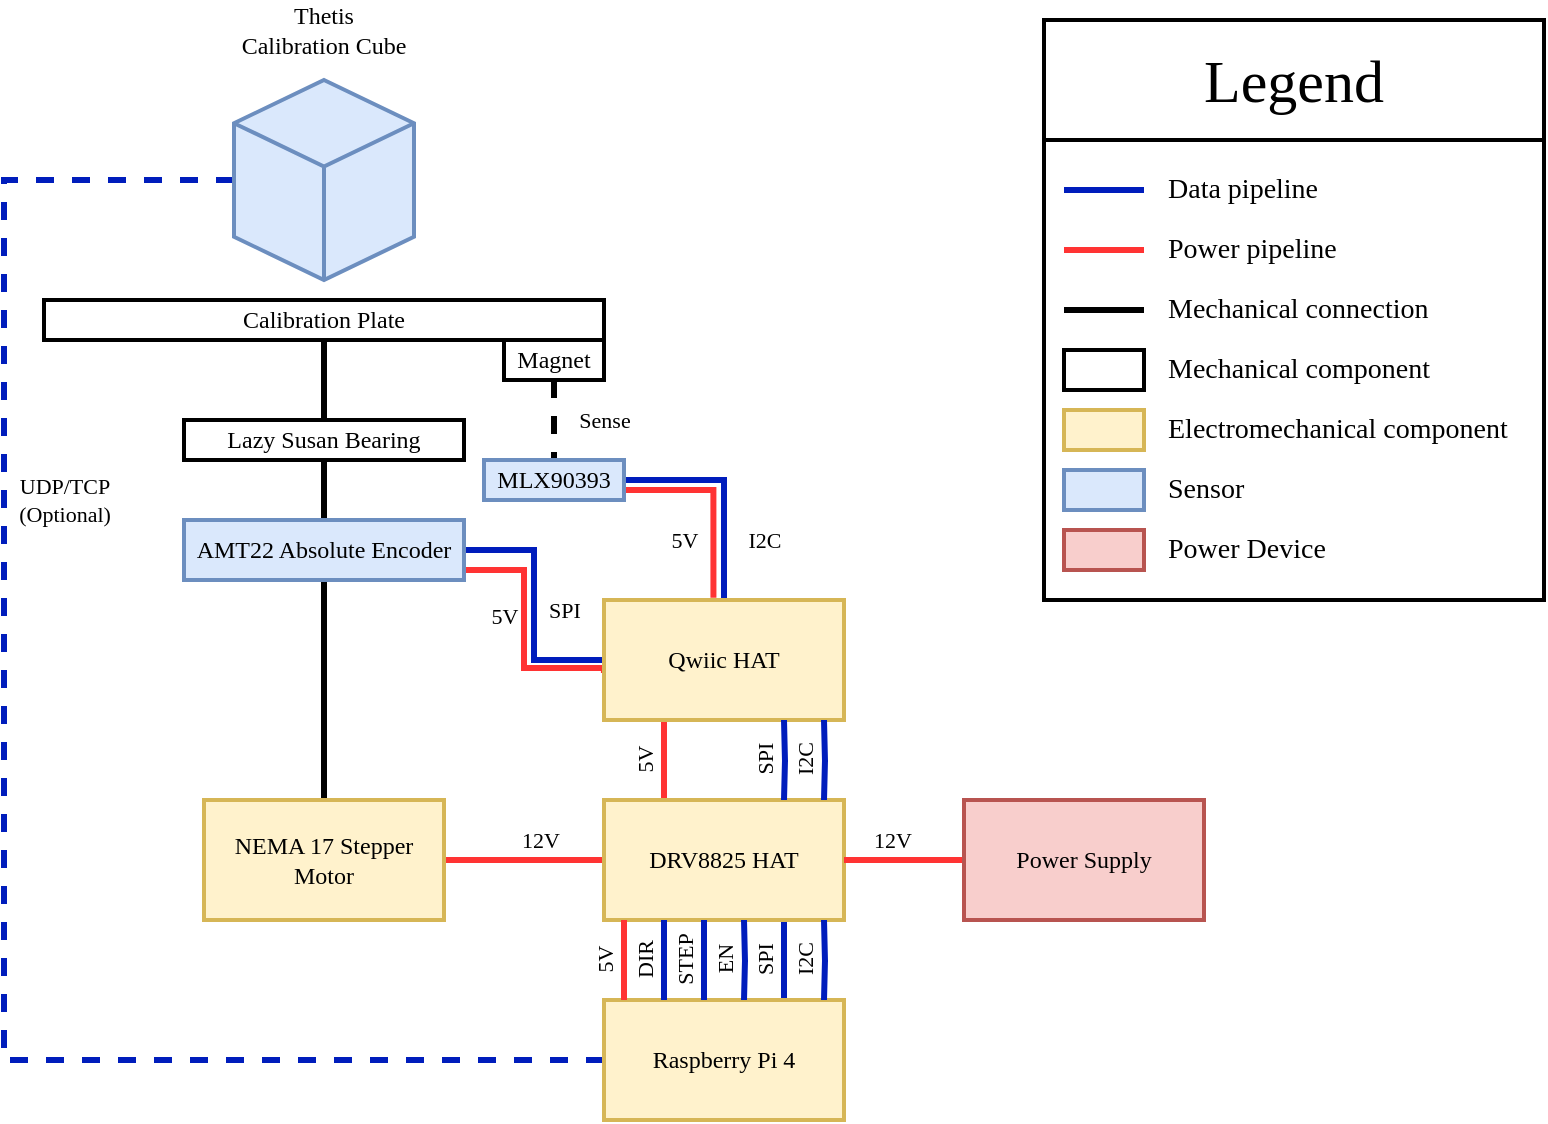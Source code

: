 <mxfile version="21.6.5" type="device" pages="2">
  <diagram id="5zqP1cPBUYEB5b7HEuYu" name="System Block Diagram">
    <mxGraphModel dx="2211" dy="1289" grid="1" gridSize="10" guides="1" tooltips="1" connect="1" arrows="1" fold="1" page="1" pageScale="1" pageWidth="1100" pageHeight="850" math="0" shadow="0">
      <root>
        <mxCell id="0" />
        <mxCell id="1" parent="0" />
        <mxCell id="tOTZb1gv-i5D8va3ve_L-6" style="edgeStyle=orthogonalEdgeStyle;rounded=0;orthogonalLoop=1;jettySize=auto;html=1;exitX=0.5;exitY=0;exitDx=0;exitDy=0;entryX=0.5;entryY=1;entryDx=0;entryDy=0;endArrow=none;endFill=0;strokeWidth=3;fontFamily=CMU Typewriter Text;" parent="1" source="tOTZb1gv-i5D8va3ve_L-1" target="tOTZb1gv-i5D8va3ve_L-4" edge="1">
          <mxGeometry relative="1" as="geometry" />
        </mxCell>
        <mxCell id="tOTZb1gv-i5D8va3ve_L-21" style="edgeStyle=orthogonalEdgeStyle;rounded=0;orthogonalLoop=1;jettySize=auto;html=1;exitX=1;exitY=0.5;exitDx=0;exitDy=0;entryX=0;entryY=0.5;entryDx=0;entryDy=0;endArrow=none;endFill=0;strokeWidth=3;fillColor=#0050ef;strokeColor=#FF3333;fontFamily=CMU Typewriter Text;" parent="1" source="tOTZb1gv-i5D8va3ve_L-1" target="tOTZb1gv-i5D8va3ve_L-14" edge="1">
          <mxGeometry relative="1" as="geometry" />
        </mxCell>
        <mxCell id="tOTZb1gv-i5D8va3ve_L-49" value="12V" style="edgeLabel;html=1;align=center;verticalAlign=middle;resizable=0;points=[];fontFamily=CMU Typewriter Text;" parent="tOTZb1gv-i5D8va3ve_L-21" vertex="1" connectable="0">
          <mxGeometry x="0.193" relative="1" as="geometry">
            <mxPoint y="-10" as="offset" />
          </mxGeometry>
        </mxCell>
        <mxCell id="tOTZb1gv-i5D8va3ve_L-1" value="NEMA 17 Stepper Motor" style="rounded=0;whiteSpace=wrap;html=1;strokeWidth=2;fillColor=#fff2cc;strokeColor=#d6b656;fontFamily=CMU Typewriter Text;" parent="1" vertex="1">
          <mxGeometry x="110" y="410" width="120" height="60" as="geometry" />
        </mxCell>
        <mxCell id="tOTZb1gv-i5D8va3ve_L-31" style="edgeStyle=orthogonalEdgeStyle;rounded=0;orthogonalLoop=1;jettySize=auto;html=1;exitX=0;exitY=0.5;exitDx=0;exitDy=0;exitPerimeter=0;entryX=0;entryY=0.5;entryDx=0;entryDy=0;strokeWidth=3;endArrow=none;endFill=0;dashed=1;fillColor=#0050ef;strokeColor=#001DBC;fontFamily=CMU Typewriter Text;" parent="1" source="tOTZb1gv-i5D8va3ve_L-2" target="tOTZb1gv-i5D8va3ve_L-19" edge="1">
          <mxGeometry relative="1" as="geometry">
            <Array as="points">
              <mxPoint x="10" y="100" />
              <mxPoint x="10" y="540" />
            </Array>
          </mxGeometry>
        </mxCell>
        <mxCell id="tOTZb1gv-i5D8va3ve_L-56" value="UDP/TCP&lt;br&gt;(Optional)" style="edgeLabel;html=1;align=center;verticalAlign=middle;resizable=0;points=[];fontFamily=CMU Typewriter Text;" parent="tOTZb1gv-i5D8va3ve_L-31" vertex="1" connectable="0">
          <mxGeometry x="-0.401" y="1" relative="1" as="geometry">
            <mxPoint x="29" y="19" as="offset" />
          </mxGeometry>
        </mxCell>
        <mxCell id="tOTZb1gv-i5D8va3ve_L-2" value="" style="html=1;whiteSpace=wrap;shape=isoCube2;backgroundOutline=1;isoAngle=15;strokeWidth=2;fillColor=#dae8fc;strokeColor=#6c8ebf;fontFamily=CMU Typewriter Text;" parent="1" vertex="1">
          <mxGeometry x="125" y="50" width="90" height="100" as="geometry" />
        </mxCell>
        <mxCell id="tOTZb1gv-i5D8va3ve_L-3" value="Thetis&lt;br&gt;Calibration Cube" style="text;html=1;strokeColor=none;fillColor=none;align=center;verticalAlign=middle;whiteSpace=wrap;rounded=0;fontFamily=CMU Typewriter Text;" parent="1" vertex="1">
          <mxGeometry x="110" y="10" width="120" height="30" as="geometry" />
        </mxCell>
        <mxCell id="tOTZb1gv-i5D8va3ve_L-4" value="Calibration Plate" style="rounded=0;whiteSpace=wrap;html=1;strokeWidth=2;fontFamily=CMU Typewriter Text;" parent="1" vertex="1">
          <mxGeometry x="30" y="160" width="280" height="20" as="geometry" />
        </mxCell>
        <mxCell id="tOTZb1gv-i5D8va3ve_L-5" value="Lazy Susan Bearing" style="rounded=0;whiteSpace=wrap;html=1;strokeWidth=2;fontFamily=CMU Typewriter Text;" parent="1" vertex="1">
          <mxGeometry x="100" y="220" width="140" height="20" as="geometry" />
        </mxCell>
        <mxCell id="tOTZb1gv-i5D8va3ve_L-10" style="edgeStyle=orthogonalEdgeStyle;rounded=0;orthogonalLoop=1;jettySize=auto;html=1;exitX=0.5;exitY=1;exitDx=0;exitDy=0;entryX=0.5;entryY=0;entryDx=0;entryDy=0;strokeWidth=3;endArrow=none;endFill=0;dashed=1;fontFamily=CMU Typewriter Text;" parent="1" source="tOTZb1gv-i5D8va3ve_L-8" target="tOTZb1gv-i5D8va3ve_L-9" edge="1">
          <mxGeometry relative="1" as="geometry" />
        </mxCell>
        <mxCell id="tOTZb1gv-i5D8va3ve_L-55" value="Sense" style="edgeLabel;html=1;align=center;verticalAlign=middle;resizable=0;points=[];fontFamily=CMU Typewriter Text;" parent="tOTZb1gv-i5D8va3ve_L-10" vertex="1" connectable="0">
          <mxGeometry x="-0.513" y="-1" relative="1" as="geometry">
            <mxPoint x="26" y="10" as="offset" />
          </mxGeometry>
        </mxCell>
        <mxCell id="tOTZb1gv-i5D8va3ve_L-8" value="Magnet" style="rounded=0;whiteSpace=wrap;html=1;strokeWidth=2;fontFamily=CMU Typewriter Text;" parent="1" vertex="1">
          <mxGeometry x="260" y="180" width="50" height="20" as="geometry" />
        </mxCell>
        <mxCell id="tOTZb1gv-i5D8va3ve_L-17" style="edgeStyle=orthogonalEdgeStyle;rounded=0;orthogonalLoop=1;jettySize=auto;html=1;exitX=1;exitY=0.5;exitDx=0;exitDy=0;entryX=0.5;entryY=0;entryDx=0;entryDy=0;strokeWidth=3;endArrow=none;endFill=0;fillColor=#0050ef;strokeColor=#001DBC;fontFamily=CMU Typewriter Text;" parent="1" source="tOTZb1gv-i5D8va3ve_L-9" target="tOTZb1gv-i5D8va3ve_L-15" edge="1">
          <mxGeometry relative="1" as="geometry" />
        </mxCell>
        <mxCell id="tOTZb1gv-i5D8va3ve_L-54" value="I2C" style="edgeLabel;html=1;align=center;verticalAlign=middle;resizable=0;points=[];fontFamily=CMU Typewriter Text;" parent="tOTZb1gv-i5D8va3ve_L-17" vertex="1" connectable="0">
          <mxGeometry x="0.438" y="1" relative="1" as="geometry">
            <mxPoint x="19" y="1" as="offset" />
          </mxGeometry>
        </mxCell>
        <mxCell id="tOTZb1gv-i5D8va3ve_L-27" style="edgeStyle=orthogonalEdgeStyle;rounded=0;orthogonalLoop=1;jettySize=auto;html=1;exitX=1;exitY=0.75;exitDx=0;exitDy=0;entryX=0.456;entryY=-0.018;entryDx=0;entryDy=0;entryPerimeter=0;strokeWidth=3;endArrow=none;endFill=0;strokeColor=#FF3333;fontFamily=CMU Typewriter Text;" parent="1" source="tOTZb1gv-i5D8va3ve_L-9" target="tOTZb1gv-i5D8va3ve_L-15" edge="1">
          <mxGeometry relative="1" as="geometry" />
        </mxCell>
        <mxCell id="tOTZb1gv-i5D8va3ve_L-53" value="5V" style="edgeLabel;html=1;align=center;verticalAlign=middle;resizable=0;points=[];fontFamily=CMU Typewriter Text;" parent="tOTZb1gv-i5D8va3ve_L-27" vertex="1" connectable="0">
          <mxGeometry x="0.407" y="-1" relative="1" as="geometry">
            <mxPoint x="-14" as="offset" />
          </mxGeometry>
        </mxCell>
        <mxCell id="tOTZb1gv-i5D8va3ve_L-9" value="MLX90393" style="rounded=0;whiteSpace=wrap;html=1;strokeWidth=2;fillColor=#dae8fc;strokeColor=#6c8ebf;fontFamily=CMU Typewriter Text;" parent="1" vertex="1">
          <mxGeometry x="250" y="240" width="70" height="20" as="geometry" />
        </mxCell>
        <mxCell id="tOTZb1gv-i5D8va3ve_L-18" style="edgeStyle=orthogonalEdgeStyle;rounded=0;orthogonalLoop=1;jettySize=auto;html=1;exitX=1;exitY=0.5;exitDx=0;exitDy=0;entryX=0;entryY=0.5;entryDx=0;entryDy=0;strokeWidth=3;endArrow=none;endFill=0;fillColor=#0050ef;strokeColor=#001DBC;fontFamily=CMU Typewriter Text;" parent="1" source="tOTZb1gv-i5D8va3ve_L-11" target="tOTZb1gv-i5D8va3ve_L-15" edge="1">
          <mxGeometry relative="1" as="geometry" />
        </mxCell>
        <mxCell id="tOTZb1gv-i5D8va3ve_L-52" value="SPI" style="edgeLabel;html=1;align=center;verticalAlign=middle;resizable=0;points=[];fontFamily=CMU Typewriter Text;" parent="tOTZb1gv-i5D8va3ve_L-18" vertex="1" connectable="0">
          <mxGeometry x="-0.07" y="-1" relative="1" as="geometry">
            <mxPoint x="16" y="7" as="offset" />
          </mxGeometry>
        </mxCell>
        <mxCell id="tOTZb1gv-i5D8va3ve_L-28" style="edgeStyle=orthogonalEdgeStyle;rounded=0;orthogonalLoop=1;jettySize=auto;html=1;exitX=1;exitY=0.75;exitDx=0;exitDy=0;entryX=0.003;entryY=0.609;entryDx=0;entryDy=0;entryPerimeter=0;strokeWidth=3;endArrow=none;endFill=0;strokeColor=#FF3333;fontFamily=CMU Typewriter Text;" parent="1" edge="1">
          <mxGeometry relative="1" as="geometry">
            <mxPoint x="239.6" y="295" as="sourcePoint" />
            <mxPoint x="309.96" y="346.54" as="targetPoint" />
            <Array as="points">
              <mxPoint x="270" y="295" />
              <mxPoint x="270" y="344" />
              <mxPoint x="310" y="344" />
            </Array>
          </mxGeometry>
        </mxCell>
        <mxCell id="tOTZb1gv-i5D8va3ve_L-51" value="5V" style="edgeLabel;html=1;align=center;verticalAlign=middle;resizable=0;points=[];fontFamily=CMU Typewriter Text;" parent="tOTZb1gv-i5D8va3ve_L-28" vertex="1" connectable="0">
          <mxGeometry x="-0.12" y="1" relative="1" as="geometry">
            <mxPoint x="-11" as="offset" />
          </mxGeometry>
        </mxCell>
        <mxCell id="tOTZb1gv-i5D8va3ve_L-11" value="AMT22 Absolute Encoder" style="rounded=0;whiteSpace=wrap;html=1;strokeWidth=2;fillColor=#dae8fc;strokeColor=#6c8ebf;fontFamily=CMU Typewriter Text;" parent="1" vertex="1">
          <mxGeometry x="100" y="270" width="140" height="30" as="geometry" />
        </mxCell>
        <mxCell id="tOTZb1gv-i5D8va3ve_L-26" style="edgeStyle=orthogonalEdgeStyle;rounded=0;orthogonalLoop=1;jettySize=auto;html=1;exitX=0.75;exitY=1;exitDx=0;exitDy=0;entryX=0.75;entryY=0;entryDx=0;entryDy=0;strokeWidth=3;endArrow=none;endFill=0;fillColor=#0050ef;strokeColor=#001DBC;fontFamily=CMU Typewriter Text;" parent="1" source="tOTZb1gv-i5D8va3ve_L-14" target="tOTZb1gv-i5D8va3ve_L-19" edge="1">
          <mxGeometry relative="1" as="geometry" />
        </mxCell>
        <mxCell id="tOTZb1gv-i5D8va3ve_L-33" value="SPI" style="edgeLabel;html=1;align=center;verticalAlign=middle;resizable=0;points=[];rotation=-90;fontFamily=CMU Typewriter Text;" parent="tOTZb1gv-i5D8va3ve_L-26" vertex="1" connectable="0">
          <mxGeometry x="-0.445" relative="1" as="geometry">
            <mxPoint x="-10" y="9" as="offset" />
          </mxGeometry>
        </mxCell>
        <mxCell id="tOTZb1gv-i5D8va3ve_L-29" style="edgeStyle=orthogonalEdgeStyle;rounded=0;orthogonalLoop=1;jettySize=auto;html=1;exitX=0.25;exitY=0;exitDx=0;exitDy=0;entryX=0.25;entryY=1;entryDx=0;entryDy=0;strokeWidth=3;endArrow=none;endFill=0;fillColor=#a20025;strokeColor=#FF3333;fontFamily=CMU Typewriter Text;" parent="1" source="tOTZb1gv-i5D8va3ve_L-14" target="tOTZb1gv-i5D8va3ve_L-15" edge="1">
          <mxGeometry relative="1" as="geometry" />
        </mxCell>
        <mxCell id="tOTZb1gv-i5D8va3ve_L-50" value="5V" style="edgeLabel;html=1;align=center;verticalAlign=middle;resizable=0;points=[];rotation=-90;fontFamily=CMU Typewriter Text;" parent="tOTZb1gv-i5D8va3ve_L-29" vertex="1" connectable="0">
          <mxGeometry x="0.392" relative="1" as="geometry">
            <mxPoint x="-10" y="8" as="offset" />
          </mxGeometry>
        </mxCell>
        <mxCell id="tOTZb1gv-i5D8va3ve_L-14" value="DRV8825 HAT" style="rounded=0;whiteSpace=wrap;html=1;strokeWidth=2;fillColor=#fff2cc;strokeColor=#d6b656;fontFamily=CMU Typewriter Text;" parent="1" vertex="1">
          <mxGeometry x="310" y="410" width="120" height="60" as="geometry" />
        </mxCell>
        <mxCell id="tOTZb1gv-i5D8va3ve_L-15" value="Qwiic HAT" style="rounded=0;whiteSpace=wrap;html=1;strokeWidth=2;fillColor=#fff2cc;strokeColor=#d6b656;fontFamily=CMU Typewriter Text;" parent="1" vertex="1">
          <mxGeometry x="310" y="310" width="120" height="60" as="geometry" />
        </mxCell>
        <mxCell id="tOTZb1gv-i5D8va3ve_L-19" value="Raspberry Pi 4" style="rounded=0;whiteSpace=wrap;html=1;strokeWidth=2;fillColor=#fff2cc;strokeColor=#d6b656;fontFamily=CMU Typewriter Text;" parent="1" vertex="1">
          <mxGeometry x="310" y="510" width="120" height="60" as="geometry" />
        </mxCell>
        <mxCell id="tOTZb1gv-i5D8va3ve_L-23" style="edgeStyle=orthogonalEdgeStyle;rounded=0;orthogonalLoop=1;jettySize=auto;html=1;exitX=0;exitY=0.5;exitDx=0;exitDy=0;entryX=1;entryY=0.5;entryDx=0;entryDy=0;endArrow=none;endFill=0;strokeWidth=3;strokeColor=#FF3333;fontFamily=CMU Typewriter Text;" parent="1" source="tOTZb1gv-i5D8va3ve_L-22" target="tOTZb1gv-i5D8va3ve_L-14" edge="1">
          <mxGeometry relative="1" as="geometry" />
        </mxCell>
        <mxCell id="tOTZb1gv-i5D8va3ve_L-48" value="12V" style="edgeLabel;html=1;align=center;verticalAlign=middle;resizable=0;points=[];fontFamily=CMU Typewriter Text;" parent="tOTZb1gv-i5D8va3ve_L-23" vertex="1" connectable="0">
          <mxGeometry x="0.194" relative="1" as="geometry">
            <mxPoint y="-10" as="offset" />
          </mxGeometry>
        </mxCell>
        <mxCell id="tOTZb1gv-i5D8va3ve_L-22" value="Power Supply" style="rounded=0;whiteSpace=wrap;html=1;strokeWidth=2;fillColor=#f8cecc;strokeColor=#b85450;fontFamily=CMU Typewriter Text;" parent="1" vertex="1">
          <mxGeometry x="490" y="410" width="120" height="60" as="geometry" />
        </mxCell>
        <mxCell id="tOTZb1gv-i5D8va3ve_L-34" style="edgeStyle=orthogonalEdgeStyle;rounded=0;orthogonalLoop=1;jettySize=auto;html=1;exitX=0.75;exitY=1;exitDx=0;exitDy=0;entryX=0.75;entryY=0;entryDx=0;entryDy=0;strokeWidth=3;endArrow=none;endFill=0;fillColor=#0050ef;strokeColor=#001DBC;fontFamily=CMU Typewriter Text;" parent="1" edge="1">
          <mxGeometry relative="1" as="geometry">
            <mxPoint x="380" y="470" as="sourcePoint" />
            <mxPoint x="380" y="510" as="targetPoint" />
          </mxGeometry>
        </mxCell>
        <mxCell id="tOTZb1gv-i5D8va3ve_L-35" value="EN" style="edgeLabel;html=1;align=center;verticalAlign=middle;resizable=0;points=[];rotation=-90;fontFamily=CMU Typewriter Text;" parent="tOTZb1gv-i5D8va3ve_L-34" vertex="1" connectable="0">
          <mxGeometry x="-0.445" relative="1" as="geometry">
            <mxPoint x="-10" y="9" as="offset" />
          </mxGeometry>
        </mxCell>
        <mxCell id="tOTZb1gv-i5D8va3ve_L-36" style="edgeStyle=orthogonalEdgeStyle;rounded=0;orthogonalLoop=1;jettySize=auto;html=1;exitX=0.75;exitY=1;exitDx=0;exitDy=0;entryX=0.75;entryY=0;entryDx=0;entryDy=0;strokeWidth=3;endArrow=none;endFill=0;fillColor=#0050ef;strokeColor=#001DBC;fontFamily=CMU Typewriter Text;" parent="1" edge="1">
          <mxGeometry relative="1" as="geometry">
            <mxPoint x="360" y="470" as="sourcePoint" />
            <mxPoint x="360" y="510" as="targetPoint" />
            <Array as="points">
              <mxPoint x="360" y="490" />
              <mxPoint x="360" y="490" />
            </Array>
          </mxGeometry>
        </mxCell>
        <mxCell id="tOTZb1gv-i5D8va3ve_L-37" value="STEP" style="edgeLabel;html=1;align=center;verticalAlign=middle;resizable=0;points=[];rotation=-90;fontFamily=CMU Typewriter Text;" parent="tOTZb1gv-i5D8va3ve_L-36" vertex="1" connectable="0">
          <mxGeometry x="-0.445" relative="1" as="geometry">
            <mxPoint x="-10" y="9" as="offset" />
          </mxGeometry>
        </mxCell>
        <mxCell id="tOTZb1gv-i5D8va3ve_L-38" style="edgeStyle=orthogonalEdgeStyle;rounded=0;orthogonalLoop=1;jettySize=auto;html=1;exitX=0.75;exitY=1;exitDx=0;exitDy=0;entryX=0.75;entryY=0;entryDx=0;entryDy=0;strokeWidth=3;endArrow=none;endFill=0;fillColor=#0050ef;strokeColor=#001DBC;fontFamily=CMU Typewriter Text;" parent="1" edge="1">
          <mxGeometry relative="1" as="geometry">
            <mxPoint x="420" y="470" as="sourcePoint" />
            <mxPoint x="420" y="510" as="targetPoint" />
          </mxGeometry>
        </mxCell>
        <mxCell id="tOTZb1gv-i5D8va3ve_L-39" value="I2C" style="edgeLabel;html=1;align=center;verticalAlign=middle;resizable=0;points=[];rotation=-90;fontFamily=CMU Typewriter Text;" parent="tOTZb1gv-i5D8va3ve_L-38" vertex="1" connectable="0">
          <mxGeometry x="-0.445" relative="1" as="geometry">
            <mxPoint x="-10" y="9" as="offset" />
          </mxGeometry>
        </mxCell>
        <mxCell id="tOTZb1gv-i5D8va3ve_L-40" style="edgeStyle=orthogonalEdgeStyle;rounded=0;orthogonalLoop=1;jettySize=auto;html=1;exitX=0.75;exitY=1;exitDx=0;exitDy=0;entryX=0.75;entryY=0;entryDx=0;entryDy=0;strokeWidth=3;endArrow=none;endFill=0;fillColor=#0050ef;strokeColor=#001DBC;fontFamily=CMU Typewriter Text;" parent="1" edge="1">
          <mxGeometry relative="1" as="geometry">
            <mxPoint x="340" y="470" as="sourcePoint" />
            <mxPoint x="340" y="510" as="targetPoint" />
            <Array as="points">
              <mxPoint x="340" y="490" />
              <mxPoint x="340" y="490" />
            </Array>
          </mxGeometry>
        </mxCell>
        <mxCell id="tOTZb1gv-i5D8va3ve_L-41" value="DIR" style="edgeLabel;html=1;align=center;verticalAlign=middle;resizable=0;points=[];rotation=-90;fontFamily=CMU Typewriter Text;" parent="tOTZb1gv-i5D8va3ve_L-40" vertex="1" connectable="0">
          <mxGeometry x="-0.445" relative="1" as="geometry">
            <mxPoint x="-10" y="9" as="offset" />
          </mxGeometry>
        </mxCell>
        <mxCell id="tOTZb1gv-i5D8va3ve_L-42" style="edgeStyle=orthogonalEdgeStyle;rounded=0;orthogonalLoop=1;jettySize=auto;html=1;exitX=0.75;exitY=1;exitDx=0;exitDy=0;entryX=0.75;entryY=0;entryDx=0;entryDy=0;strokeWidth=3;endArrow=none;endFill=0;fillColor=#0050ef;strokeColor=#FF3333;fontFamily=CMU Typewriter Text;" parent="1" edge="1">
          <mxGeometry relative="1" as="geometry">
            <mxPoint x="320" y="470" as="sourcePoint" />
            <mxPoint x="320" y="510" as="targetPoint" />
            <Array as="points">
              <mxPoint x="320" y="490" />
              <mxPoint x="320" y="490" />
            </Array>
          </mxGeometry>
        </mxCell>
        <mxCell id="tOTZb1gv-i5D8va3ve_L-43" value="5V" style="edgeLabel;html=1;align=center;verticalAlign=middle;resizable=0;points=[];rotation=-90;fontFamily=CMU Typewriter Text;" parent="tOTZb1gv-i5D8va3ve_L-42" vertex="1" connectable="0">
          <mxGeometry x="-0.445" relative="1" as="geometry">
            <mxPoint x="-10" y="9" as="offset" />
          </mxGeometry>
        </mxCell>
        <mxCell id="tOTZb1gv-i5D8va3ve_L-44" style="edgeStyle=orthogonalEdgeStyle;rounded=0;orthogonalLoop=1;jettySize=auto;html=1;exitX=0.75;exitY=1;exitDx=0;exitDy=0;entryX=0.75;entryY=0;entryDx=0;entryDy=0;strokeWidth=3;endArrow=none;endFill=0;fillColor=#0050ef;strokeColor=#001DBC;fontFamily=CMU Typewriter Text;" parent="1" edge="1">
          <mxGeometry relative="1" as="geometry">
            <mxPoint x="420" y="370" as="sourcePoint" />
            <mxPoint x="420" y="410" as="targetPoint" />
          </mxGeometry>
        </mxCell>
        <mxCell id="tOTZb1gv-i5D8va3ve_L-45" value="I2C" style="edgeLabel;html=1;align=center;verticalAlign=middle;resizable=0;points=[];rotation=-90;fontFamily=CMU Typewriter Text;" parent="tOTZb1gv-i5D8va3ve_L-44" vertex="1" connectable="0">
          <mxGeometry x="-0.445" relative="1" as="geometry">
            <mxPoint x="-10" y="9" as="offset" />
          </mxGeometry>
        </mxCell>
        <mxCell id="tOTZb1gv-i5D8va3ve_L-46" style="edgeStyle=orthogonalEdgeStyle;rounded=0;orthogonalLoop=1;jettySize=auto;html=1;exitX=0.75;exitY=1;exitDx=0;exitDy=0;entryX=0.75;entryY=0;entryDx=0;entryDy=0;strokeWidth=3;endArrow=none;endFill=0;fillColor=#0050ef;strokeColor=#001DBC;fontFamily=CMU Typewriter Text;" parent="1" edge="1">
          <mxGeometry relative="1" as="geometry">
            <mxPoint x="400" y="370" as="sourcePoint" />
            <mxPoint x="400" y="410" as="targetPoint" />
          </mxGeometry>
        </mxCell>
        <mxCell id="tOTZb1gv-i5D8va3ve_L-47" value="SPI" style="edgeLabel;html=1;align=center;verticalAlign=middle;resizable=0;points=[];rotation=-90;fontFamily=CMU Typewriter Text;" parent="tOTZb1gv-i5D8va3ve_L-46" vertex="1" connectable="0">
          <mxGeometry x="-0.445" relative="1" as="geometry">
            <mxPoint x="-10" y="9" as="offset" />
          </mxGeometry>
        </mxCell>
        <mxCell id="0twQuyHkZJd6qWiMJnPO-1" value="" style="rounded=0;whiteSpace=wrap;html=1;strokeWidth=2;fontFamily=CMU Typewriter Text;" parent="1" vertex="1">
          <mxGeometry x="530" y="20" width="250" height="290" as="geometry" />
        </mxCell>
        <mxCell id="0twQuyHkZJd6qWiMJnPO-2" value="&lt;font style=&quot;font-size: 30px;&quot;&gt;Legend&lt;/font&gt;" style="rounded=0;whiteSpace=wrap;html=1;strokeWidth=2;fontFamily=CMU Typewriter Text;" parent="1" vertex="1">
          <mxGeometry x="530" y="20" width="250" height="60" as="geometry" />
        </mxCell>
        <mxCell id="0twQuyHkZJd6qWiMJnPO-3" style="rounded=0;orthogonalLoop=1;jettySize=auto;html=1;exitX=0.056;exitY=0.167;exitDx=0;exitDy=0;entryX=0.167;entryY=0.167;entryDx=0;entryDy=0;strokeWidth=3;exitPerimeter=0;entryPerimeter=0;fillColor=#0050ef;strokeColor=#001DBC;fontFamily=CMU Typewriter Text;endArrow=none;endFill=0;" parent="1" edge="1">
          <mxGeometry relative="1" as="geometry">
            <mxPoint x="540" y="105" as="sourcePoint" />
            <mxPoint x="580.0" y="105" as="targetPoint" />
          </mxGeometry>
        </mxCell>
        <mxCell id="0twQuyHkZJd6qWiMJnPO-4" value="&lt;font style=&quot;font-size: 14px;&quot;&gt;Data pipeline&lt;/font&gt;" style="text;html=1;strokeColor=none;fillColor=none;align=left;verticalAlign=middle;whiteSpace=wrap;rounded=0;fontFamily=CMU Typewriter Text;" parent="1" vertex="1">
          <mxGeometry x="590" y="90" width="190" height="30" as="geometry" />
        </mxCell>
        <mxCell id="0twQuyHkZJd6qWiMJnPO-7" style="rounded=0;orthogonalLoop=1;jettySize=auto;html=1;exitX=0.056;exitY=0.167;exitDx=0;exitDy=0;entryX=0.167;entryY=0.167;entryDx=0;entryDy=0;strokeWidth=3;exitPerimeter=0;entryPerimeter=0;fillColor=#60a917;strokeColor=#FF3333;endArrow=none;endFill=0;fontFamily=CMU Typewriter Text;" parent="1" edge="1">
          <mxGeometry relative="1" as="geometry">
            <mxPoint x="540" y="135" as="sourcePoint" />
            <mxPoint x="580" y="135" as="targetPoint" />
          </mxGeometry>
        </mxCell>
        <mxCell id="0twQuyHkZJd6qWiMJnPO-8" value="&lt;span style=&quot;font-size: 14px;&quot;&gt;Power pipeline&lt;/span&gt;" style="text;html=1;strokeColor=none;fillColor=none;align=left;verticalAlign=middle;whiteSpace=wrap;rounded=0;fontFamily=CMU Typewriter Text;" parent="1" vertex="1">
          <mxGeometry x="590" y="120" width="190" height="30" as="geometry" />
        </mxCell>
        <mxCell id="0twQuyHkZJd6qWiMJnPO-9" style="rounded=0;orthogonalLoop=1;jettySize=auto;html=1;exitX=0.056;exitY=0.167;exitDx=0;exitDy=0;entryX=0.167;entryY=0.167;entryDx=0;entryDy=0;strokeWidth=3;exitPerimeter=0;entryPerimeter=0;fillColor=#60a917;strokeColor=#000000;endArrow=none;endFill=0;fontFamily=CMU Typewriter Text;" parent="1" edge="1">
          <mxGeometry relative="1" as="geometry">
            <mxPoint x="540" y="165" as="sourcePoint" />
            <mxPoint x="580" y="165" as="targetPoint" />
          </mxGeometry>
        </mxCell>
        <mxCell id="0twQuyHkZJd6qWiMJnPO-10" value="&lt;font style=&quot;font-size: 14px;&quot;&gt;Mechanical connection&lt;/font&gt;" style="text;html=1;strokeColor=none;fillColor=none;align=left;verticalAlign=middle;whiteSpace=wrap;rounded=0;fontFamily=CMU Typewriter Text;" parent="1" vertex="1">
          <mxGeometry x="590" y="150" width="190" height="30" as="geometry" />
        </mxCell>
        <mxCell id="0twQuyHkZJd6qWiMJnPO-12" value="&lt;font style=&quot;font-size: 14px;&quot;&gt;Electromechanical component&lt;/font&gt;" style="text;html=1;strokeColor=none;fillColor=none;align=left;verticalAlign=middle;whiteSpace=wrap;rounded=0;fontFamily=CMU Typewriter Text;" parent="1" vertex="1">
          <mxGeometry x="590" y="210" width="190" height="30" as="geometry" />
        </mxCell>
        <mxCell id="0twQuyHkZJd6qWiMJnPO-14" value="&lt;font style=&quot;font-size: 14px;&quot;&gt;Sensor&lt;/font&gt;" style="text;html=1;strokeColor=none;fillColor=none;align=left;verticalAlign=middle;whiteSpace=wrap;rounded=0;fontFamily=CMU Typewriter Text;" parent="1" vertex="1">
          <mxGeometry x="590" y="240" width="190" height="30" as="geometry" />
        </mxCell>
        <mxCell id="0twQuyHkZJd6qWiMJnPO-15" value="" style="rounded=0;whiteSpace=wrap;html=1;fontFamily=CMU Typewriter Text;strokeWidth=2;fillColor=#f8cecc;strokeColor=#b85450;" parent="1" vertex="1">
          <mxGeometry x="540" y="275" width="40" height="20" as="geometry" />
        </mxCell>
        <mxCell id="0twQuyHkZJd6qWiMJnPO-16" value="&lt;font style=&quot;font-size: 14px;&quot;&gt;Power Device&lt;/font&gt;" style="text;html=1;strokeColor=none;fillColor=none;align=left;verticalAlign=middle;whiteSpace=wrap;rounded=0;fontFamily=CMU Typewriter Text;" parent="1" vertex="1">
          <mxGeometry x="590" y="270" width="190" height="30" as="geometry" />
        </mxCell>
        <mxCell id="0twQuyHkZJd6qWiMJnPO-18" value="" style="rounded=0;whiteSpace=wrap;html=1;fontFamily=CMU Typewriter Text;strokeWidth=2;fillColor=#dae8fc;strokeColor=#6c8ebf;" parent="1" vertex="1">
          <mxGeometry x="540" y="245" width="40" height="20" as="geometry" />
        </mxCell>
        <mxCell id="0twQuyHkZJd6qWiMJnPO-19" value="" style="rounded=0;whiteSpace=wrap;html=1;fontFamily=CMU Typewriter Text;strokeWidth=2;fillColor=#fff2cc;strokeColor=#d6b656;" parent="1" vertex="1">
          <mxGeometry x="540" y="215" width="40" height="20" as="geometry" />
        </mxCell>
        <mxCell id="0twQuyHkZJd6qWiMJnPO-21" value="" style="rounded=0;whiteSpace=wrap;html=1;fontFamily=CMU Typewriter Text;strokeWidth=2;" parent="1" vertex="1">
          <mxGeometry x="540" y="185" width="40" height="20" as="geometry" />
        </mxCell>
        <mxCell id="0twQuyHkZJd6qWiMJnPO-22" value="&lt;span style=&quot;font-size: 14px;&quot;&gt;Mechanical component&lt;/span&gt;" style="text;html=1;strokeColor=none;fillColor=none;align=left;verticalAlign=middle;whiteSpace=wrap;rounded=0;fontFamily=CMU Typewriter Text;" parent="1" vertex="1">
          <mxGeometry x="590" y="180" width="190" height="30" as="geometry" />
        </mxCell>
      </root>
    </mxGraphModel>
  </diagram>
  <diagram name="ROS Architecture" id="WmgwrJzL_DIjoPacxGYn">
    <mxGraphModel dx="1548" dy="902" grid="1" gridSize="10" guides="1" tooltips="1" connect="1" arrows="1" fold="1" page="1" pageScale="1" pageWidth="1100" pageHeight="850" math="0" shadow="0">
      <root>
        <mxCell id="0" />
        <mxCell id="1" parent="0" />
        <mxCell id="5c4M8HBMnXqBhfR9mkvd-1" value="xioAPI-compatible Device" style="rounded=0;whiteSpace=wrap;html=1;fontFamily=CMU Typewriter Text;strokeWidth=2;" parent="1" vertex="1">
          <mxGeometry x="55" y="30" width="120" height="60" as="geometry" />
        </mxCell>
        <mxCell id="5c4M8HBMnXqBhfR9mkvd-32" style="edgeStyle=orthogonalEdgeStyle;rounded=0;orthogonalLoop=1;jettySize=auto;html=1;exitX=0.5;exitY=1;exitDx=0;exitDy=0;entryX=0.441;entryY=0.006;entryDx=0;entryDy=0;entryPerimeter=0;strokeWidth=3;fillColor=#60a917;strokeColor=#2D7600;fontFamily=CMU Typewriter Text;" parent="1" source="5c4M8HBMnXqBhfR9mkvd-2" target="5c4M8HBMnXqBhfR9mkvd-6" edge="1">
          <mxGeometry relative="1" as="geometry" />
        </mxCell>
        <mxCell id="5c4M8HBMnXqBhfR9mkvd-33" value="/stop_motor" style="edgeLabel;html=1;align=center;verticalAlign=middle;resizable=0;points=[];rotation=0;fontFamily=CMU Typewriter Text;" parent="5c4M8HBMnXqBhfR9mkvd-32" vertex="1" connectable="0">
          <mxGeometry x="-0.088" relative="1" as="geometry">
            <mxPoint x="-35" y="-16" as="offset" />
          </mxGeometry>
        </mxCell>
        <mxCell id="5c4M8HBMnXqBhfR9mkvd-2" value="" style="ellipse;whiteSpace=wrap;html=1;fontFamily=CMU Typewriter Text;strokeWidth=2;fillColor=#e1d5e7;strokeColor=#9673a6;" parent="1" vertex="1">
          <mxGeometry x="40" y="130" width="150" height="130" as="geometry" />
        </mxCell>
        <mxCell id="5c4M8HBMnXqBhfR9mkvd-3" value="x-IMU3 Lib" style="rounded=1;whiteSpace=wrap;html=1;fontFamily=CMU Typewriter Text;strokeWidth=2;fillColor=#1ba1e2;fontColor=#ffffff;strokeColor=#006EAF;" parent="1" vertex="1">
          <mxGeometry x="80" y="160" width="70" height="30" as="geometry" />
        </mxCell>
        <mxCell id="5c4M8HBMnXqBhfR9mkvd-4" style="edgeStyle=orthogonalEdgeStyle;rounded=0;orthogonalLoop=1;jettySize=auto;html=1;exitX=0.5;exitY=1;exitDx=0;exitDy=0;entryX=0.5;entryY=0;entryDx=0;entryDy=0;fontFamily=CMU Typewriter Text;strokeWidth=3;endArrow=none;endFill=0;fillColor=#e51400;strokeColor=#FF3333;" parent="1" source="5c4M8HBMnXqBhfR9mkvd-1" target="5c4M8HBMnXqBhfR9mkvd-3" edge="1">
          <mxGeometry relative="1" as="geometry" />
        </mxCell>
        <mxCell id="5c4M8HBMnXqBhfR9mkvd-45" value="UDP/TCP" style="edgeLabel;html=1;align=center;verticalAlign=middle;resizable=0;points=[];fontFamily=CMU Typewriter Text;" parent="5c4M8HBMnXqBhfR9mkvd-4" vertex="1" connectable="0">
          <mxGeometry x="-0.35" y="-1" relative="1" as="geometry">
            <mxPoint x="31" y="-3" as="offset" />
          </mxGeometry>
        </mxCell>
        <mxCell id="5c4M8HBMnXqBhfR9mkvd-5" value="&lt;font style=&quot;font-size: 18px;&quot;&gt;&lt;b&gt;XioDeviceNode&lt;/b&gt;&lt;/font&gt;" style="text;html=1;strokeColor=none;fillColor=none;align=center;verticalAlign=middle;whiteSpace=wrap;rounded=0;strokeWidth=2;fontSize=18;fontFamily=CMU Typewriter Text;" parent="1" vertex="1">
          <mxGeometry x="85" y="210" width="60" height="30" as="geometry" />
        </mxCell>
        <mxCell id="5c4M8HBMnXqBhfR9mkvd-6" value="" style="ellipse;whiteSpace=wrap;html=1;fontFamily=CMU Typewriter Text;strokeWidth=2;fillColor=#e1d5e7;strokeColor=#9673a6;" parent="1" vertex="1">
          <mxGeometry x="10" y="360" width="240" height="210" as="geometry" />
        </mxCell>
        <mxCell id="5c4M8HBMnXqBhfR9mkvd-34" style="edgeStyle=orthogonalEdgeStyle;rounded=0;orthogonalLoop=1;jettySize=auto;html=1;exitX=0.25;exitY=1;exitDx=0;exitDy=0;entryX=0.351;entryY=0.04;entryDx=0;entryDy=0;entryPerimeter=0;endArrow=none;endFill=0;strokeWidth=3;strokeColor=#FF3333;fontFamily=CMU Typewriter Text;" parent="1" source="5c4M8HBMnXqBhfR9mkvd-7" target="5c4M8HBMnXqBhfR9mkvd-9" edge="1">
          <mxGeometry relative="1" as="geometry">
            <mxPoint x="112.5" y="595" as="sourcePoint" />
          </mxGeometry>
        </mxCell>
        <mxCell id="5c4M8HBMnXqBhfR9mkvd-37" value="STEP" style="edgeLabel;html=1;align=center;verticalAlign=middle;resizable=0;points=[];rotation=-90;fontFamily=CMU Typewriter Text;" parent="5c4M8HBMnXqBhfR9mkvd-34" vertex="1" connectable="0">
          <mxGeometry x="0.336" y="-2" relative="1" as="geometry">
            <mxPoint x="-7" y="-15" as="offset" />
          </mxGeometry>
        </mxCell>
        <mxCell id="5c4M8HBMnXqBhfR9mkvd-35" style="edgeStyle=orthogonalEdgeStyle;rounded=0;orthogonalLoop=1;jettySize=auto;html=1;exitX=0.5;exitY=1;exitDx=0;exitDy=0;entryX=0.5;entryY=0;entryDx=0;entryDy=0;endArrow=none;endFill=0;strokeWidth=3;strokeColor=#FF3333;fontFamily=CMU Typewriter Text;" parent="1" source="5c4M8HBMnXqBhfR9mkvd-7" target="5c4M8HBMnXqBhfR9mkvd-9" edge="1">
          <mxGeometry relative="1" as="geometry">
            <mxPoint x="130" y="595" as="sourcePoint" />
          </mxGeometry>
        </mxCell>
        <mxCell id="5c4M8HBMnXqBhfR9mkvd-36" style="edgeStyle=orthogonalEdgeStyle;rounded=0;orthogonalLoop=1;jettySize=auto;html=1;exitX=0.75;exitY=1;exitDx=0;exitDy=0;entryX=0.65;entryY=0.022;entryDx=0;entryDy=0;entryPerimeter=0;endArrow=none;endFill=0;strokeWidth=3;strokeColor=#FF3333;fontFamily=CMU Typewriter Text;" parent="1" source="5c4M8HBMnXqBhfR9mkvd-7" target="5c4M8HBMnXqBhfR9mkvd-9" edge="1">
          <mxGeometry relative="1" as="geometry">
            <mxPoint x="147.5" y="595" as="sourcePoint" />
          </mxGeometry>
        </mxCell>
        <mxCell id="5c4M8HBMnXqBhfR9mkvd-7" value="DRV8825 Driver" style="rounded=1;whiteSpace=wrap;html=1;fontFamily=CMU Typewriter Text;strokeWidth=2;fillColor=#1ba1e2;fontColor=#ffffff;strokeColor=#006EAF;" parent="1" vertex="1">
          <mxGeometry x="95" y="520" width="70" height="30" as="geometry" />
        </mxCell>
        <mxCell id="5c4M8HBMnXqBhfR9mkvd-8" value="&lt;font style=&quot;font-size: 18px;&quot;&gt;&lt;b&gt;CalibrationPlateNode&lt;/b&gt;&lt;/font&gt;" style="text;html=1;strokeColor=none;fillColor=none;align=center;verticalAlign=middle;whiteSpace=wrap;rounded=0;strokeWidth=2;fontSize=18;fontFamily=CMU Typewriter Text;" parent="1" vertex="1">
          <mxGeometry x="100" y="450" width="60" height="30" as="geometry" />
        </mxCell>
        <mxCell id="5c4M8HBMnXqBhfR9mkvd-40" style="edgeStyle=orthogonalEdgeStyle;rounded=0;orthogonalLoop=1;jettySize=auto;html=1;exitX=0.5;exitY=1;exitDx=0;exitDy=0;entryX=0.5;entryY=0;entryDx=0;entryDy=0;strokeWidth=3;endArrow=none;endFill=0;fontFamily=CMU Typewriter Text;" parent="1" source="5c4M8HBMnXqBhfR9mkvd-9" target="5c4M8HBMnXqBhfR9mkvd-11" edge="1">
          <mxGeometry relative="1" as="geometry" />
        </mxCell>
        <mxCell id="5c4M8HBMnXqBhfR9mkvd-9" value="DRV8825 HAT" style="rounded=0;whiteSpace=wrap;html=1;fontFamily=CMU Typewriter Text;strokeWidth=2;" parent="1" vertex="1">
          <mxGeometry x="70" y="645" width="120" height="60" as="geometry" />
        </mxCell>
        <mxCell id="5c4M8HBMnXqBhfR9mkvd-41" style="edgeStyle=orthogonalEdgeStyle;rounded=0;orthogonalLoop=1;jettySize=auto;html=1;exitX=1;exitY=0.5;exitDx=0;exitDy=0;entryX=0;entryY=0.5;entryDx=0;entryDy=0;strokeWidth=3;endArrow=none;endFill=0;fontFamily=CMU Typewriter Text;" parent="1" source="5c4M8HBMnXqBhfR9mkvd-11" target="5c4M8HBMnXqBhfR9mkvd-13" edge="1">
          <mxGeometry relative="1" as="geometry" />
        </mxCell>
        <mxCell id="5c4M8HBMnXqBhfR9mkvd-11" value="NEMA 17 Stepper Motor" style="rounded=0;whiteSpace=wrap;html=1;fontFamily=CMU Typewriter Text;strokeWidth=2;" parent="1" vertex="1">
          <mxGeometry x="70" y="765" width="120" height="60" as="geometry" />
        </mxCell>
        <mxCell id="5c4M8HBMnXqBhfR9mkvd-12" value="" style="ellipse;whiteSpace=wrap;html=1;fontFamily=CMU Typewriter Text;strokeWidth=2;fillColor=#e1d5e7;strokeColor=#9673a6;" parent="1" vertex="1">
          <mxGeometry x="415" y="685" width="170" height="145" as="geometry" />
        </mxCell>
        <mxCell id="5c4M8HBMnXqBhfR9mkvd-43" style="edgeStyle=orthogonalEdgeStyle;rounded=0;orthogonalLoop=1;jettySize=auto;html=1;exitX=1;exitY=0.5;exitDx=0;exitDy=0;entryX=0;entryY=0.5;entryDx=0;entryDy=0;strokeWidth=3;endArrow=none;endFill=0;strokeColor=#FF3333;fontFamily=CMU Typewriter Text;" parent="1" source="5c4M8HBMnXqBhfR9mkvd-13" target="5c4M8HBMnXqBhfR9mkvd-14" edge="1">
          <mxGeometry relative="1" as="geometry" />
        </mxCell>
        <mxCell id="5c4M8HBMnXqBhfR9mkvd-44" value="SPI" style="edgeLabel;html=1;align=center;verticalAlign=middle;resizable=0;points=[];fontFamily=CMU Typewriter Text;" parent="5c4M8HBMnXqBhfR9mkvd-43" vertex="1" connectable="0">
          <mxGeometry x="-0.531" y="-2" relative="1" as="geometry">
            <mxPoint y="-12" as="offset" />
          </mxGeometry>
        </mxCell>
        <mxCell id="5c4M8HBMnXqBhfR9mkvd-13" value="AMT222-B&lt;br&gt;Absolute Encoder" style="rounded=0;whiteSpace=wrap;html=1;fontFamily=CMU Typewriter Text;strokeWidth=2;" parent="1" vertex="1">
          <mxGeometry x="245" y="765" width="120" height="60" as="geometry" />
        </mxCell>
        <mxCell id="5c4M8HBMnXqBhfR9mkvd-14" value="AMT22 Driver" style="rounded=1;whiteSpace=wrap;html=1;fontFamily=CMU Typewriter Text;strokeWidth=2;fillColor=#1ba1e2;fontColor=#ffffff;strokeColor=#006EAF;" parent="1" vertex="1">
          <mxGeometry x="465" y="780" width="70" height="30" as="geometry" />
        </mxCell>
        <mxCell id="5c4M8HBMnXqBhfR9mkvd-15" value="&lt;font style=&quot;font-size: 18px;&quot;&gt;&lt;b&gt;AMT22Node&lt;/b&gt;&lt;/font&gt;" style="text;html=1;strokeColor=none;fillColor=none;align=center;verticalAlign=middle;whiteSpace=wrap;rounded=0;strokeWidth=2;fontSize=18;fontFamily=CMU Typewriter Text;" parent="1" vertex="1">
          <mxGeometry x="467.5" y="720" width="65" height="25" as="geometry" />
        </mxCell>
        <mxCell id="5c4M8HBMnXqBhfR9mkvd-16" value="" style="ellipse;whiteSpace=wrap;html=1;fontFamily=CMU Typewriter Text;strokeWidth=2;fillColor=#e1d5e7;strokeColor=#9673a6;" parent="1" vertex="1">
          <mxGeometry x="600" y="490" width="170" height="145" as="geometry" />
        </mxCell>
        <mxCell id="5c4M8HBMnXqBhfR9mkvd-17" value="MLX90393&lt;br&gt;Driver" style="rounded=1;whiteSpace=wrap;html=1;fontFamily=CMU Typewriter Text;strokeWidth=2;fillColor=#1ba1e2;fontColor=#ffffff;strokeColor=#006EAF;" parent="1" vertex="1">
          <mxGeometry x="650" y="585" width="70" height="30" as="geometry" />
        </mxCell>
        <mxCell id="5c4M8HBMnXqBhfR9mkvd-18" value="&lt;font style=&quot;font-size: 18px;&quot;&gt;&lt;b&gt;MLX90393Node&lt;/b&gt;&lt;/font&gt;" style="text;html=1;strokeColor=none;fillColor=none;align=center;verticalAlign=middle;whiteSpace=wrap;rounded=0;strokeWidth=2;fontSize=18;fontFamily=CMU Typewriter Text;" parent="1" vertex="1">
          <mxGeometry x="655" y="520" width="60" height="30" as="geometry" />
        </mxCell>
        <mxCell id="5c4M8HBMnXqBhfR9mkvd-63" style="edgeStyle=orthogonalEdgeStyle;rounded=0;orthogonalLoop=1;jettySize=auto;html=1;exitX=0.5;exitY=0;exitDx=0;exitDy=0;entryX=0.5;entryY=1;entryDx=0;entryDy=0;strokeWidth=3;endArrow=none;endFill=0;strokeColor=#FF3333;fontFamily=CMU Typewriter Text;" parent="1" source="5c4M8HBMnXqBhfR9mkvd-19" target="5c4M8HBMnXqBhfR9mkvd-17" edge="1">
          <mxGeometry relative="1" as="geometry" />
        </mxCell>
        <mxCell id="5c4M8HBMnXqBhfR9mkvd-64" value="I2C" style="edgeLabel;html=1;align=center;verticalAlign=middle;resizable=0;points=[];fontFamily=CMU Typewriter Text;" parent="5c4M8HBMnXqBhfR9mkvd-63" vertex="1" connectable="0">
          <mxGeometry x="-0.037" y="-2" relative="1" as="geometry">
            <mxPoint x="23" y="3" as="offset" />
          </mxGeometry>
        </mxCell>
        <mxCell id="5c4M8HBMnXqBhfR9mkvd-19" value="MLX90393&lt;br&gt;Tri-Axial Magnetometer" style="rounded=0;whiteSpace=wrap;html=1;fontFamily=CMU Typewriter Text;strokeWidth=2;" parent="1" vertex="1">
          <mxGeometry x="625" y="675" width="120" height="60" as="geometry" />
        </mxCell>
        <mxCell id="5c4M8HBMnXqBhfR9mkvd-60" style="edgeStyle=orthogonalEdgeStyle;rounded=0;orthogonalLoop=1;jettySize=auto;html=1;exitX=0.5;exitY=0;exitDx=0;exitDy=0;entryX=0.5;entryY=1;entryDx=0;entryDy=0;endArrow=none;endFill=0;strokeWidth=3;dashed=1;fontFamily=CMU Typewriter Text;" parent="1" source="5c4M8HBMnXqBhfR9mkvd-20" target="5c4M8HBMnXqBhfR9mkvd-19" edge="1">
          <mxGeometry relative="1" as="geometry" />
        </mxCell>
        <mxCell id="5c4M8HBMnXqBhfR9mkvd-61" value="Hall Effect &lt;br&gt;Sense" style="edgeLabel;html=1;align=center;verticalAlign=middle;resizable=0;points=[];fontFamily=CMU Typewriter Text;" parent="5c4M8HBMnXqBhfR9mkvd-60" vertex="1" connectable="0">
          <mxGeometry x="0.403" y="-2" relative="1" as="geometry">
            <mxPoint x="28" y="6" as="offset" />
          </mxGeometry>
        </mxCell>
        <mxCell id="5c4M8HBMnXqBhfR9mkvd-20" value="Neodymium Magnet" style="rounded=0;whiteSpace=wrap;html=1;fontFamily=CMU Typewriter Text;strokeWidth=2;" parent="1" vertex="1">
          <mxGeometry x="625" y="780" width="120" height="60" as="geometry" />
        </mxCell>
        <mxCell id="5c4M8HBMnXqBhfR9mkvd-21" value="" style="ellipse;whiteSpace=wrap;html=1;fontFamily=CMU Typewriter Text;strokeWidth=2;fillColor=#e1d5e7;strokeColor=#9673a6;" parent="1" vertex="1">
          <mxGeometry x="330" y="20" width="500" height="380" as="geometry" />
        </mxCell>
        <mxCell id="5c4M8HBMnXqBhfR9mkvd-22" value="&lt;font style=&quot;font-size: 18px;&quot;&gt;&lt;b&gt;CalibrationMasterNode&lt;/b&gt;&lt;/font&gt;" style="text;html=1;strokeColor=none;fillColor=none;align=center;verticalAlign=middle;whiteSpace=wrap;rounded=0;strokeWidth=2;fontFamily=CMU Typewriter Text;" parent="1" vertex="1">
          <mxGeometry x="550" y="180" width="60" height="30" as="geometry" />
        </mxCell>
        <mxCell id="5c4M8HBMnXqBhfR9mkvd-23" value="" style="endArrow=classic;html=1;rounded=0;strokeWidth=3;exitX=0.945;exitY=0.281;exitDx=0;exitDy=0;exitPerimeter=0;entryX=0.016;entryY=0.387;entryDx=0;entryDy=0;entryPerimeter=0;fillColor=#0050ef;strokeColor=#001DBC;fontFamily=CMU Typewriter Text;" parent="1" source="5c4M8HBMnXqBhfR9mkvd-2" target="5c4M8HBMnXqBhfR9mkvd-21" edge="1">
          <mxGeometry width="50" height="50" relative="1" as="geometry">
            <mxPoint x="210" y="430" as="sourcePoint" />
            <mxPoint x="260" y="380" as="targetPoint" />
          </mxGeometry>
        </mxCell>
        <mxCell id="5c4M8HBMnXqBhfR9mkvd-24" value="/inertial_measurement" style="edgeLabel;html=1;align=center;verticalAlign=middle;resizable=0;points=[];fontFamily=CMU Typewriter Text;" parent="5c4M8HBMnXqBhfR9mkvd-23" vertex="1" connectable="0">
          <mxGeometry x="0.148" y="1" relative="1" as="geometry">
            <mxPoint x="-8" y="-14" as="offset" />
          </mxGeometry>
        </mxCell>
        <mxCell id="5c4M8HBMnXqBhfR9mkvd-28" value="" style="endArrow=classic;html=1;rounded=0;strokeWidth=3;exitX=1;exitY=0.5;exitDx=0;exitDy=0;entryX=0.001;entryY=0.464;entryDx=0;entryDy=0;entryPerimeter=0;fillColor=#60a917;strokeColor=#2D7600;fontFamily=CMU Typewriter Text;" parent="1" source="5c4M8HBMnXqBhfR9mkvd-2" target="5c4M8HBMnXqBhfR9mkvd-21" edge="1">
          <mxGeometry width="50" height="50" relative="1" as="geometry">
            <mxPoint x="192" y="177" as="sourcePoint" />
            <mxPoint x="348" y="177" as="targetPoint" />
          </mxGeometry>
        </mxCell>
        <mxCell id="5c4M8HBMnXqBhfR9mkvd-29" value="/estop" style="edgeLabel;html=1;align=center;verticalAlign=middle;resizable=0;points=[];fontFamily=CMU Typewriter Text;" parent="5c4M8HBMnXqBhfR9mkvd-28" vertex="1" connectable="0">
          <mxGeometry x="0.148" y="1" relative="1" as="geometry">
            <mxPoint x="-11" y="-14" as="offset" />
          </mxGeometry>
        </mxCell>
        <mxCell id="5c4M8HBMnXqBhfR9mkvd-30" value="" style="endArrow=classic;html=1;rounded=0;strokeWidth=3;exitX=-0.001;exitY=0.546;exitDx=0;exitDy=0;exitPerimeter=0;entryX=0.937;entryY=0.733;entryDx=0;entryDy=0;entryPerimeter=0;fillColor=#60a917;strokeColor=#2D7600;fontFamily=CMU Typewriter Text;" parent="1" source="5c4M8HBMnXqBhfR9mkvd-21" target="5c4M8HBMnXqBhfR9mkvd-2" edge="1">
          <mxGeometry width="50" height="50" relative="1" as="geometry">
            <mxPoint x="202" y="187" as="sourcePoint" />
            <mxPoint x="358" y="187" as="targetPoint" />
          </mxGeometry>
        </mxCell>
        <mxCell id="5c4M8HBMnXqBhfR9mkvd-31" value="/send_cmd" style="edgeLabel;html=1;align=center;verticalAlign=middle;resizable=0;points=[];fontFamily=CMU Typewriter Text;" parent="5c4M8HBMnXqBhfR9mkvd-30" vertex="1" connectable="0">
          <mxGeometry x="0.148" y="1" relative="1" as="geometry">
            <mxPoint x="13" y="-14" as="offset" />
          </mxGeometry>
        </mxCell>
        <mxCell id="5c4M8HBMnXqBhfR9mkvd-38" value="DIR" style="edgeLabel;html=1;align=center;verticalAlign=middle;resizable=0;points=[];rotation=-90;fontFamily=CMU Typewriter Text;" parent="1" vertex="1" connectable="0">
          <mxGeometry x="120.497" y="600.005" as="geometry" />
        </mxCell>
        <mxCell id="5c4M8HBMnXqBhfR9mkvd-39" value="EN" style="edgeLabel;html=1;align=center;verticalAlign=middle;resizable=0;points=[];rotation=-90;fontFamily=CMU Typewriter Text;" parent="1" vertex="1" connectable="0">
          <mxGeometry x="139.497" y="600.005" as="geometry" />
        </mxCell>
        <mxCell id="5c4M8HBMnXqBhfR9mkvd-46" style="rounded=0;orthogonalLoop=1;jettySize=auto;html=1;exitX=0.629;exitY=0.017;exitDx=0;exitDy=0;entryX=0.008;entryY=0.592;entryDx=0;entryDy=0;entryPerimeter=0;strokeWidth=3;exitPerimeter=0;fillColor=#0050ef;strokeColor=#001DBC;fontFamily=CMU Typewriter Text;" parent="1" source="5c4M8HBMnXqBhfR9mkvd-6" target="5c4M8HBMnXqBhfR9mkvd-21" edge="1">
          <mxGeometry relative="1" as="geometry">
            <mxPoint x="125" y="270" as="sourcePoint" />
            <mxPoint x="125" y="436" as="targetPoint" />
          </mxGeometry>
        </mxCell>
        <mxCell id="5c4M8HBMnXqBhfR9mkvd-47" value="/plate/info" style="edgeLabel;html=1;align=center;verticalAlign=middle;resizable=0;points=[];rotation=-35;fontFamily=CMU Typewriter Text;" parent="5c4M8HBMnXqBhfR9mkvd-46" vertex="1" connectable="0">
          <mxGeometry x="-0.088" relative="1" as="geometry">
            <mxPoint x="-8" y="-7" as="offset" />
          </mxGeometry>
        </mxCell>
        <mxCell id="5c4M8HBMnXqBhfR9mkvd-48" style="rounded=0;orthogonalLoop=1;jettySize=auto;html=1;exitX=0.017;exitY=0.641;exitDx=0;exitDy=0;entryX=0.713;entryY=0.052;entryDx=0;entryDy=0;strokeWidth=3;exitPerimeter=0;entryPerimeter=0;fillColor=#60a917;strokeColor=#2D7600;fontFamily=CMU Typewriter Text;" parent="1" source="5c4M8HBMnXqBhfR9mkvd-21" target="5c4M8HBMnXqBhfR9mkvd-6" edge="1">
          <mxGeometry relative="1" as="geometry">
            <mxPoint x="157" y="437" as="sourcePoint" />
            <mxPoint x="351" y="282" as="targetPoint" />
          </mxGeometry>
        </mxCell>
        <mxCell id="5c4M8HBMnXqBhfR9mkvd-49" value="/start_motor" style="edgeLabel;html=1;align=center;verticalAlign=middle;resizable=0;points=[];rotation=-35;fontFamily=CMU Typewriter Text;" parent="5c4M8HBMnXqBhfR9mkvd-48" vertex="1" connectable="0">
          <mxGeometry x="-0.088" relative="1" as="geometry">
            <mxPoint x="-23" y="4" as="offset" />
          </mxGeometry>
        </mxCell>
        <mxCell id="5c4M8HBMnXqBhfR9mkvd-50" style="rounded=0;orthogonalLoop=1;jettySize=auto;html=1;exitX=0.036;exitY=0.685;exitDx=0;exitDy=0;entryX=0.803;entryY=0.106;entryDx=0;entryDy=0;strokeWidth=3;exitPerimeter=0;entryPerimeter=0;fillColor=#60a917;strokeColor=#2D7600;fontFamily=CMU Typewriter Text;" parent="1" source="5c4M8HBMnXqBhfR9mkvd-21" target="5c4M8HBMnXqBhfR9mkvd-6" edge="1">
          <mxGeometry relative="1" as="geometry">
            <mxPoint x="345.5" y="283.24" as="sourcePoint" />
            <mxPoint x="204.04" y="379.21" as="targetPoint" />
          </mxGeometry>
        </mxCell>
        <mxCell id="5c4M8HBMnXqBhfR9mkvd-51" value="/stop_motor" style="edgeLabel;html=1;align=center;verticalAlign=middle;resizable=0;points=[];rotation=-35;fontFamily=CMU Typewriter Text;" parent="5c4M8HBMnXqBhfR9mkvd-50" vertex="1" connectable="0">
          <mxGeometry x="-0.088" relative="1" as="geometry">
            <mxPoint x="-23" y="4" as="offset" />
          </mxGeometry>
        </mxCell>
        <mxCell id="5c4M8HBMnXqBhfR9mkvd-52" style="rounded=0;orthogonalLoop=1;jettySize=auto;html=1;exitX=0.054;exitY=0.731;exitDx=0;exitDy=0;entryX=0.881;entryY=0.166;entryDx=0;entryDy=0;strokeWidth=3;exitPerimeter=0;entryPerimeter=0;fillColor=#60a917;strokeColor=#2D7600;fontFamily=CMU Typewriter Text;" parent="1" source="5c4M8HBMnXqBhfR9mkvd-21" target="5c4M8HBMnXqBhfR9mkvd-6" edge="1">
          <mxGeometry relative="1" as="geometry">
            <mxPoint x="387.5" y="338" as="sourcePoint" />
            <mxPoint x="212.5" y="485" as="targetPoint" />
          </mxGeometry>
        </mxCell>
        <mxCell id="5c4M8HBMnXqBhfR9mkvd-53" value="/set_speed" style="edgeLabel;html=1;align=center;verticalAlign=middle;resizable=0;points=[];rotation=-35;fontFamily=CMU Typewriter Text;" parent="5c4M8HBMnXqBhfR9mkvd-52" vertex="1" connectable="0">
          <mxGeometry x="-0.088" relative="1" as="geometry">
            <mxPoint x="-23" y="4" as="offset" />
          </mxGeometry>
        </mxCell>
        <mxCell id="5c4M8HBMnXqBhfR9mkvd-54" style="rounded=0;orthogonalLoop=1;jettySize=auto;html=1;exitX=0.075;exitY=0.77;exitDx=0;exitDy=0;entryX=0.927;entryY=0.233;entryDx=0;entryDy=0;strokeWidth=3;exitPerimeter=0;entryPerimeter=0;fillColor=#60a917;strokeColor=#2D7600;fontFamily=CMU Typewriter Text;" parent="1" source="5c4M8HBMnXqBhfR9mkvd-21" target="5c4M8HBMnXqBhfR9mkvd-6" edge="1">
          <mxGeometry relative="1" as="geometry">
            <mxPoint x="415" y="381.5" as="sourcePoint" />
            <mxPoint x="240" y="528.5" as="targetPoint" />
          </mxGeometry>
        </mxCell>
        <mxCell id="5c4M8HBMnXqBhfR9mkvd-55" value="/set_angle" style="edgeLabel;html=1;align=center;verticalAlign=middle;resizable=0;points=[];rotation=-36;fontFamily=CMU Typewriter Text;" parent="5c4M8HBMnXqBhfR9mkvd-54" vertex="1" connectable="0">
          <mxGeometry x="-0.088" relative="1" as="geometry">
            <mxPoint x="-23" y="4" as="offset" />
          </mxGeometry>
        </mxCell>
        <mxCell id="5c4M8HBMnXqBhfR9mkvd-56" value="rosbag Logging" style="rounded=1;whiteSpace=wrap;html=1;fontFamily=CMU Typewriter Text;strokeWidth=2;fillColor=#1ba1e2;fontColor=#ffffff;strokeColor=#006EAF;" parent="1" vertex="1">
          <mxGeometry x="435" y="90" width="90" height="60" as="geometry" />
        </mxCell>
        <mxCell id="5c4M8HBMnXqBhfR9mkvd-57" value="CalibrationModel" style="rounded=1;whiteSpace=wrap;html=1;fontFamily=CMU Typewriter Text;strokeWidth=2;fillColor=#1ba1e2;fontColor=#ffffff;strokeColor=#006EAF;" parent="1" vertex="1">
          <mxGeometry x="630" y="90" width="90" height="60" as="geometry" />
        </mxCell>
        <mxCell id="5c4M8HBMnXqBhfR9mkvd-58" value="Calibration Database" style="rounded=1;whiteSpace=wrap;html=1;fontFamily=CMU Typewriter Text;strokeWidth=2;fillColor=#1ba1e2;fontColor=#ffffff;strokeColor=#006EAF;" parent="1" vertex="1">
          <mxGeometry x="435" y="250" width="90" height="60" as="geometry" />
        </mxCell>
        <mxCell id="5c4M8HBMnXqBhfR9mkvd-59" value="UUID Tracking" style="rounded=1;whiteSpace=wrap;html=1;fontFamily=CMU Typewriter Text;strokeWidth=2;fillColor=#1ba1e2;fontColor=#ffffff;strokeColor=#006EAF;" parent="1" vertex="1">
          <mxGeometry x="630" y="250" width="90" height="60" as="geometry" />
        </mxCell>
        <mxCell id="5c4M8HBMnXqBhfR9mkvd-65" style="rounded=0;orthogonalLoop=1;jettySize=auto;html=1;exitX=0.084;exitY=0.211;exitDx=0;exitDy=0;entryX=1;entryY=0.437;entryDx=0;entryDy=0;strokeWidth=3;exitPerimeter=0;entryPerimeter=0;fillColor=#0050ef;strokeColor=#001DBC;fontFamily=CMU Typewriter Text;" parent="1" source="5c4M8HBMnXqBhfR9mkvd-16" target="5c4M8HBMnXqBhfR9mkvd-6" edge="1">
          <mxGeometry relative="1" as="geometry">
            <mxPoint x="378" y="323" as="sourcePoint" />
            <mxPoint x="242" y="419" as="targetPoint" />
          </mxGeometry>
        </mxCell>
        <mxCell id="5c4M8HBMnXqBhfR9mkvd-66" value="/magnet_detect" style="edgeLabel;html=1;align=center;verticalAlign=middle;resizable=0;points=[];rotation=13;fontFamily=CMU Typewriter Text;" parent="5c4M8HBMnXqBhfR9mkvd-65" vertex="1" connectable="0">
          <mxGeometry x="-0.088" relative="1" as="geometry">
            <mxPoint x="-15" y="-14" as="offset" />
          </mxGeometry>
        </mxCell>
        <mxCell id="5c4M8HBMnXqBhfR9mkvd-67" style="rounded=0;orthogonalLoop=1;jettySize=auto;html=1;exitX=0.75;exitY=0.944;exitDx=0;exitDy=0;entryX=0.02;entryY=0.328;entryDx=0;entryDy=0;strokeWidth=3;exitPerimeter=0;entryPerimeter=0;fillColor=#60a917;strokeColor=#2D7600;fontFamily=CMU Typewriter Text;" parent="1" source="5c4M8HBMnXqBhfR9mkvd-6" target="5c4M8HBMnXqBhfR9mkvd-12" edge="1">
          <mxGeometry relative="1" as="geometry">
            <mxPoint x="190" y="555" as="sourcePoint" />
            <mxPoint x="414.6" y="727.19" as="targetPoint" />
          </mxGeometry>
        </mxCell>
        <mxCell id="5c4M8HBMnXqBhfR9mkvd-68" value="/zero" style="edgeLabel;html=1;align=center;verticalAlign=middle;resizable=0;points=[];rotation=35;fontFamily=CMU Typewriter Text;" parent="5c4M8HBMnXqBhfR9mkvd-67" vertex="1" connectable="0">
          <mxGeometry x="-0.088" relative="1" as="geometry">
            <mxPoint x="-4" y="-14" as="offset" />
          </mxGeometry>
        </mxCell>
        <mxCell id="5c4M8HBMnXqBhfR9mkvd-69" style="rounded=0;orthogonalLoop=1;jettySize=auto;html=1;exitX=0.098;exitY=0.802;exitDx=0;exitDy=0;entryX=0.968;entryY=0.31;entryDx=0;entryDy=0;strokeWidth=3;exitPerimeter=0;entryPerimeter=0;fillColor=#60a917;strokeColor=#2D7600;fontFamily=CMU Typewriter Text;" parent="1" source="5c4M8HBMnXqBhfR9mkvd-21" target="5c4M8HBMnXqBhfR9mkvd-6" edge="1">
          <mxGeometry relative="1" as="geometry">
            <mxPoint x="380.64" y="325" as="sourcePoint" />
            <mxPoint x="245" y="424.55" as="targetPoint" />
          </mxGeometry>
        </mxCell>
        <mxCell id="5c4M8HBMnXqBhfR9mkvd-70" value="/home" style="edgeLabel;html=1;align=center;verticalAlign=middle;resizable=0;points=[];rotation=-35;fontFamily=CMU Typewriter Text;" parent="5c4M8HBMnXqBhfR9mkvd-69" vertex="1" connectable="0">
          <mxGeometry x="-0.088" relative="1" as="geometry">
            <mxPoint x="-22" y="5" as="offset" />
          </mxGeometry>
        </mxCell>
        <mxCell id="5c4M8HBMnXqBhfR9mkvd-71" style="rounded=0;orthogonalLoop=1;jettySize=auto;html=1;exitX=0.826;exitY=0.902;exitDx=0;exitDy=0;entryX=0.075;entryY=0.233;entryDx=0;entryDy=0;strokeWidth=3;exitPerimeter=0;entryPerimeter=0;fillColor=#60a917;strokeColor=#2D7600;fontFamily=CMU Typewriter Text;" parent="1" source="5c4M8HBMnXqBhfR9mkvd-6" target="5c4M8HBMnXqBhfR9mkvd-12" edge="1">
          <mxGeometry relative="1" as="geometry">
            <mxPoint x="200.0" y="540" as="sourcePoint" />
            <mxPoint x="431.16" y="715.205" as="targetPoint" />
          </mxGeometry>
        </mxCell>
        <mxCell id="5c4M8HBMnXqBhfR9mkvd-72" value="/reset" style="edgeLabel;html=1;align=center;verticalAlign=middle;resizable=0;points=[];rotation=35;fontFamily=CMU Typewriter Text;" parent="5c4M8HBMnXqBhfR9mkvd-71" vertex="1" connectable="0">
          <mxGeometry x="-0.088" relative="1" as="geometry">
            <mxPoint x="-4" y="-15" as="offset" />
          </mxGeometry>
        </mxCell>
        <mxCell id="5c4M8HBMnXqBhfR9mkvd-73" style="rounded=0;orthogonalLoop=1;jettySize=auto;html=1;exitX=0.179;exitY=0.131;exitDx=0;exitDy=0;entryX=0.89;entryY=0.815;entryDx=0;entryDy=0;strokeWidth=3;entryPerimeter=0;exitPerimeter=0;fillColor=#0050ef;strokeColor=#001DBC;fontFamily=CMU Typewriter Text;" parent="1" source="5c4M8HBMnXqBhfR9mkvd-12" target="5c4M8HBMnXqBhfR9mkvd-6" edge="1">
          <mxGeometry relative="1" as="geometry">
            <mxPoint x="218" y="559" as="sourcePoint" />
            <mxPoint x="438" y="729" as="targetPoint" />
          </mxGeometry>
        </mxCell>
        <mxCell id="5c4M8HBMnXqBhfR9mkvd-74" value="/position" style="edgeLabel;html=1;align=center;verticalAlign=middle;resizable=0;points=[];rotation=39;fontFamily=CMU Typewriter Text;" parent="5c4M8HBMnXqBhfR9mkvd-73" vertex="1" connectable="0">
          <mxGeometry x="-0.088" relative="1" as="geometry">
            <mxPoint x="-4" y="-15" as="offset" />
          </mxGeometry>
        </mxCell>
        <mxCell id="5c4M8HBMnXqBhfR9mkvd-75" style="rounded=0;orthogonalLoop=1;jettySize=auto;html=1;exitX=0.299;exitY=0.047;exitDx=0;exitDy=0;entryX=0.931;entryY=0.752;entryDx=0;entryDy=0;strokeWidth=3;entryPerimeter=0;exitPerimeter=0;fillColor=#0050ef;strokeColor=#001DBC;fontFamily=CMU Typewriter Text;" parent="1" source="5c4M8HBMnXqBhfR9mkvd-12" target="5c4M8HBMnXqBhfR9mkvd-6" edge="1">
          <mxGeometry relative="1" as="geometry">
            <mxPoint x="462" y="690" as="sourcePoint" />
            <mxPoint x="240" y="520" as="targetPoint" />
          </mxGeometry>
        </mxCell>
        <mxCell id="5c4M8HBMnXqBhfR9mkvd-76" value="/angle" style="edgeLabel;html=1;align=center;verticalAlign=middle;resizable=0;points=[];rotation=35;fontFamily=CMU Typewriter Text;" parent="5c4M8HBMnXqBhfR9mkvd-75" vertex="1" connectable="0">
          <mxGeometry x="-0.088" relative="1" as="geometry">
            <mxPoint x="-4" y="-15" as="offset" />
          </mxGeometry>
        </mxCell>
        <mxCell id="5c4M8HBMnXqBhfR9mkvd-77" style="rounded=0;orthogonalLoop=1;jettySize=auto;html=1;exitX=0.429;exitY=0.005;exitDx=0;exitDy=0;entryX=0.973;entryY=0.676;entryDx=0;entryDy=0;strokeWidth=3;entryPerimeter=0;exitPerimeter=0;fillColor=#0050ef;strokeColor=#001DBC;fontFamily=CMU Typewriter Text;" parent="1" source="5c4M8HBMnXqBhfR9mkvd-12" target="5c4M8HBMnXqBhfR9mkvd-6" edge="1">
          <mxGeometry relative="1" as="geometry">
            <mxPoint x="465" y="670" as="sourcePoint" />
            <mxPoint x="243" y="500" as="targetPoint" />
          </mxGeometry>
        </mxCell>
        <mxCell id="5c4M8HBMnXqBhfR9mkvd-78" value="/angular_velocity" style="edgeLabel;html=1;align=center;verticalAlign=middle;resizable=0;points=[];rotation=35;fontFamily=CMU Typewriter Text;" parent="5c4M8HBMnXqBhfR9mkvd-77" vertex="1" connectable="0">
          <mxGeometry x="-0.088" relative="1" as="geometry">
            <mxPoint x="-4" y="-15" as="offset" />
          </mxGeometry>
        </mxCell>
        <mxCell id="5c4M8HBMnXqBhfR9mkvd-79" style="rounded=0;orthogonalLoop=1;jettySize=auto;html=1;exitX=0.008;exitY=0.355;exitDx=0;exitDy=0;entryX=1;entryY=0.528;entryDx=0;entryDy=0;strokeWidth=3;exitPerimeter=0;entryPerimeter=0;fillColor=#0050ef;strokeColor=#001DBC;fontFamily=CMU Typewriter Text;" parent="1" source="5c4M8HBMnXqBhfR9mkvd-16" target="5c4M8HBMnXqBhfR9mkvd-6" edge="1">
          <mxGeometry relative="1" as="geometry">
            <mxPoint x="694" y="551" as="sourcePoint" />
            <mxPoint x="260" y="462" as="targetPoint" />
          </mxGeometry>
        </mxCell>
        <mxCell id="5c4M8HBMnXqBhfR9mkvd-80" value="/magnetic" style="edgeLabel;html=1;align=center;verticalAlign=middle;resizable=0;points=[];rotation=13;fontFamily=CMU Typewriter Text;" parent="5c4M8HBMnXqBhfR9mkvd-79" vertex="1" connectable="0">
          <mxGeometry x="-0.088" relative="1" as="geometry">
            <mxPoint x="-15" y="-14" as="offset" />
          </mxGeometry>
        </mxCell>
        <mxCell id="5c4M8HBMnXqBhfR9mkvd-81" style="rounded=0;orthogonalLoop=1;jettySize=auto;html=1;exitX=0.439;exitY=-0.001;exitDx=0;exitDy=0;entryX=0.653;entryY=0.981;entryDx=0;entryDy=0;strokeWidth=3;exitPerimeter=0;entryPerimeter=0;fillColor=#0050ef;strokeColor=#001DBC;fontFamily=CMU Typewriter Text;" parent="1" source="5c4M8HBMnXqBhfR9mkvd-16" target="5c4M8HBMnXqBhfR9mkvd-21" edge="1">
          <mxGeometry relative="1" as="geometry">
            <mxPoint x="681" y="571" as="sourcePoint" />
            <mxPoint x="260" y="481" as="targetPoint" />
          </mxGeometry>
        </mxCell>
        <mxCell id="5c4M8HBMnXqBhfR9mkvd-82" value="/magnetic" style="edgeLabel;html=1;align=center;verticalAlign=middle;resizable=0;points=[];rotation=79;fontFamily=CMU Typewriter Text;" parent="5c4M8HBMnXqBhfR9mkvd-81" vertex="1" connectable="0">
          <mxGeometry x="-0.088" relative="1" as="geometry">
            <mxPoint x="9" y="-7" as="offset" />
          </mxGeometry>
        </mxCell>
        <mxCell id="5c4M8HBMnXqBhfR9mkvd-83" style="rounded=0;orthogonalLoop=1;jettySize=auto;html=1;exitX=0.3;exitY=0.041;exitDx=0;exitDy=0;entryX=0.605;entryY=0.99;entryDx=0;entryDy=0;strokeWidth=3;entryPerimeter=0;fillColor=#0050ef;strokeColor=#001DBC;exitPerimeter=0;fontFamily=CMU Typewriter Text;" parent="1" source="5c4M8HBMnXqBhfR9mkvd-16" target="5c4M8HBMnXqBhfR9mkvd-21" edge="1">
          <mxGeometry relative="1" as="geometry">
            <mxPoint x="694" y="551" as="sourcePoint" />
            <mxPoint x="260" y="462" as="targetPoint" />
          </mxGeometry>
        </mxCell>
        <mxCell id="5c4M8HBMnXqBhfR9mkvd-84" value="/magnet_detect" style="edgeLabel;html=1;align=center;verticalAlign=middle;resizable=0;points=[];rotation=80;fontFamily=CMU Typewriter Text;" parent="5c4M8HBMnXqBhfR9mkvd-83" vertex="1" connectable="0">
          <mxGeometry x="-0.088" relative="1" as="geometry">
            <mxPoint x="10" y="-1" as="offset" />
          </mxGeometry>
        </mxCell>
        <mxCell id="5c4M8HBMnXqBhfR9mkvd-85" value="" style="rounded=0;whiteSpace=wrap;html=1;strokeWidth=2;fontFamily=CMU Typewriter Text;" parent="1" vertex="1">
          <mxGeometry x="790" y="550" width="300" height="290" as="geometry" />
        </mxCell>
        <mxCell id="5c4M8HBMnXqBhfR9mkvd-86" value="&lt;font style=&quot;font-size: 30px;&quot;&gt;Legend&lt;/font&gt;" style="rounded=0;whiteSpace=wrap;html=1;strokeWidth=2;fontFamily=CMU Typewriter Text;" parent="1" vertex="1">
          <mxGeometry x="790" y="550" width="300" height="60" as="geometry" />
        </mxCell>
        <mxCell id="5c4M8HBMnXqBhfR9mkvd-87" style="rounded=0;orthogonalLoop=1;jettySize=auto;html=1;exitX=0.056;exitY=0.167;exitDx=0;exitDy=0;entryX=0.167;entryY=0.167;entryDx=0;entryDy=0;strokeWidth=3;exitPerimeter=0;entryPerimeter=0;fillColor=#0050ef;strokeColor=#001DBC;fontFamily=CMU Typewriter Text;" parent="1" edge="1">
          <mxGeometry relative="1" as="geometry">
            <mxPoint x="800" y="635" as="sourcePoint" />
            <mxPoint x="840.0" y="635" as="targetPoint" />
          </mxGeometry>
        </mxCell>
        <mxCell id="5c4M8HBMnXqBhfR9mkvd-89" value="&lt;font style=&quot;font-size: 14px;&quot;&gt;Publisher (tail) to Subscriber (head) data pipe&lt;/font&gt;" style="text;html=1;strokeColor=none;fillColor=none;align=left;verticalAlign=middle;whiteSpace=wrap;rounded=0;fontFamily=CMU Typewriter Text;" parent="1" vertex="1">
          <mxGeometry x="850" y="620" width="240" height="30" as="geometry" />
        </mxCell>
        <mxCell id="5c4M8HBMnXqBhfR9mkvd-90" style="rounded=0;orthogonalLoop=1;jettySize=auto;html=1;exitX=0.056;exitY=0.167;exitDx=0;exitDy=0;entryX=0.167;entryY=0.167;entryDx=0;entryDy=0;strokeWidth=3;exitPerimeter=0;entryPerimeter=0;fillColor=#60a917;strokeColor=#2D7600;fontFamily=CMU Typewriter Text;" parent="1" edge="1">
          <mxGeometry relative="1" as="geometry">
            <mxPoint x="800" y="670" as="sourcePoint" />
            <mxPoint x="840" y="670" as="targetPoint" />
          </mxGeometry>
        </mxCell>
        <mxCell id="5c4M8HBMnXqBhfR9mkvd-91" value="&lt;font style=&quot;font-size: 14px;&quot;&gt;Client (tail) to Service (head) data pipe&lt;/font&gt;" style="text;html=1;strokeColor=none;fillColor=none;align=left;verticalAlign=middle;whiteSpace=wrap;rounded=0;fontFamily=CMU Typewriter Text;" parent="1" vertex="1">
          <mxGeometry x="850" y="655" width="230" height="30" as="geometry" />
        </mxCell>
        <mxCell id="5c4M8HBMnXqBhfR9mkvd-94" style="rounded=0;orthogonalLoop=1;jettySize=auto;html=1;exitX=0.056;exitY=0.167;exitDx=0;exitDy=0;entryX=0.167;entryY=0.167;entryDx=0;entryDy=0;strokeWidth=3;exitPerimeter=0;entryPerimeter=0;fillColor=#60a917;strokeColor=#FF3333;endArrow=none;endFill=0;fontFamily=CMU Typewriter Text;" parent="1" edge="1">
          <mxGeometry relative="1" as="geometry">
            <mxPoint x="800" y="700" as="sourcePoint" />
            <mxPoint x="840" y="700" as="targetPoint" />
          </mxGeometry>
        </mxCell>
        <mxCell id="5c4M8HBMnXqBhfR9mkvd-95" value="&lt;span style=&quot;font-size: 14px;&quot;&gt;Software/Hardware Interface&lt;/span&gt;" style="text;html=1;strokeColor=none;fillColor=none;align=left;verticalAlign=middle;whiteSpace=wrap;rounded=0;fontFamily=CMU Typewriter Text;" parent="1" vertex="1">
          <mxGeometry x="850" y="685" width="230" height="30" as="geometry" />
        </mxCell>
        <mxCell id="5c4M8HBMnXqBhfR9mkvd-96" style="rounded=0;orthogonalLoop=1;jettySize=auto;html=1;exitX=0.056;exitY=0.167;exitDx=0;exitDy=0;entryX=0.167;entryY=0.167;entryDx=0;entryDy=0;strokeWidth=3;exitPerimeter=0;entryPerimeter=0;fillColor=#60a917;strokeColor=#000000;endArrow=none;endFill=0;fontFamily=CMU Typewriter Text;" parent="1" edge="1">
          <mxGeometry relative="1" as="geometry">
            <mxPoint x="800" y="730" as="sourcePoint" />
            <mxPoint x="840" y="730" as="targetPoint" />
          </mxGeometry>
        </mxCell>
        <mxCell id="5c4M8HBMnXqBhfR9mkvd-97" value="&lt;font style=&quot;font-size: 14px;&quot;&gt;Physical connection&lt;/font&gt;" style="text;html=1;strokeColor=none;fillColor=none;align=left;verticalAlign=middle;whiteSpace=wrap;rounded=0;fontFamily=CMU Typewriter Text;" parent="1" vertex="1">
          <mxGeometry x="850" y="715" width="230" height="30" as="geometry" />
        </mxCell>
        <mxCell id="5c4M8HBMnXqBhfR9mkvd-98" value="" style="ellipse;whiteSpace=wrap;html=1;fontFamily=CMU Typewriter Text;strokeWidth=2;fillColor=#e1d5e7;strokeColor=#9673a6;" parent="1" vertex="1">
          <mxGeometry x="800" y="750" width="40" height="20" as="geometry" />
        </mxCell>
        <mxCell id="5c4M8HBMnXqBhfR9mkvd-99" value="&lt;font style=&quot;font-size: 14px;&quot;&gt;ROS2 node&lt;/font&gt;" style="text;html=1;strokeColor=none;fillColor=none;align=left;verticalAlign=middle;whiteSpace=wrap;rounded=0;fontFamily=CMU Typewriter Text;" parent="1" vertex="1">
          <mxGeometry x="850" y="745" width="230" height="30" as="geometry" />
        </mxCell>
        <mxCell id="5c4M8HBMnXqBhfR9mkvd-100" value="" style="rounded=1;whiteSpace=wrap;html=1;fontFamily=CMU Typewriter Text;strokeWidth=2;fillColor=#1ba1e2;fontColor=#ffffff;strokeColor=#006EAF;" parent="1" vertex="1">
          <mxGeometry x="800" y="780" width="40" height="20" as="geometry" />
        </mxCell>
        <mxCell id="5c4M8HBMnXqBhfR9mkvd-101" value="&lt;font style=&quot;font-size: 14px;&quot;&gt;Supporting library or class&lt;/font&gt;" style="text;html=1;strokeColor=none;fillColor=none;align=left;verticalAlign=middle;whiteSpace=wrap;rounded=0;fontFamily=CMU Typewriter Text;" parent="1" vertex="1">
          <mxGeometry x="850" y="775" width="230" height="30" as="geometry" />
        </mxCell>
        <mxCell id="5c4M8HBMnXqBhfR9mkvd-103" value="" style="rounded=0;whiteSpace=wrap;html=1;fontFamily=CMU Typewriter Text;strokeWidth=2;" parent="1" vertex="1">
          <mxGeometry x="800" y="810" width="40" height="20" as="geometry" />
        </mxCell>
        <mxCell id="5c4M8HBMnXqBhfR9mkvd-104" value="&lt;font style=&quot;font-size: 14px;&quot;&gt;Physical device&lt;/font&gt;" style="text;html=1;strokeColor=none;fillColor=none;align=left;verticalAlign=middle;whiteSpace=wrap;rounded=0;fontFamily=CMU Typewriter Text;" parent="1" vertex="1">
          <mxGeometry x="850" y="805" width="230" height="30" as="geometry" />
        </mxCell>
      </root>
    </mxGraphModel>
  </diagram>
</mxfile>
